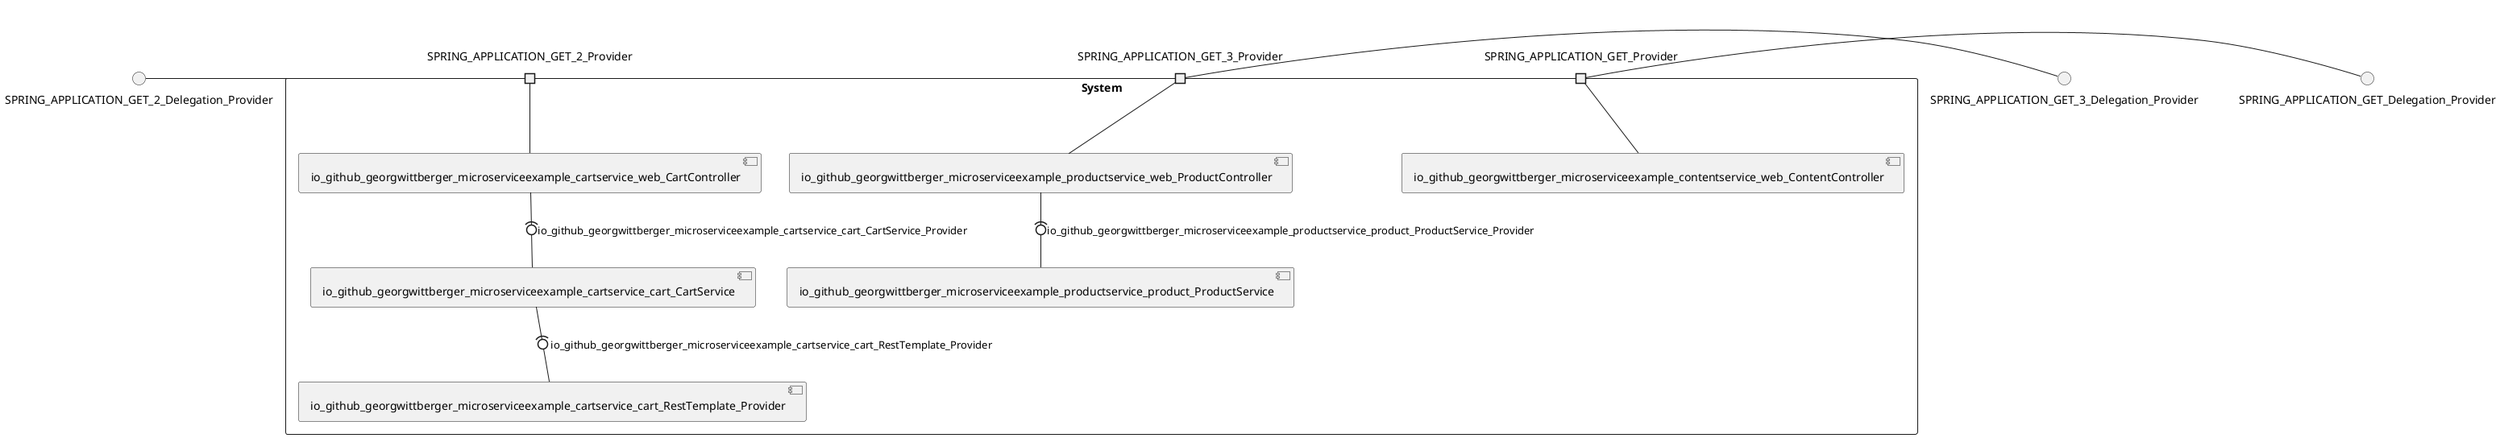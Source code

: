 @startuml
skinparam fixCircleLabelOverlapping true
skinparam componentStyle uml2
() SPRING_APPLICATION_GET_2_Delegation_Provider
() SPRING_APPLICATION_GET_3_Delegation_Provider
() SPRING_APPLICATION_GET_Delegation_Provider
rectangle System {
[io_github_georgwittberger_microserviceexample_cartservice_cart_CartService] [[georgwittberger-apache-spring-boot-microservice-example.repository#_h1V_pN9MEe6Omf-JjI7H0w]]
[io_github_georgwittberger_microserviceexample_cartservice_cart_RestTemplate_Provider] [[georgwittberger-apache-spring-boot-microservice-example.repository#_h1V_pN9MEe6Omf-JjI7H0w]]
[io_github_georgwittberger_microserviceexample_cartservice_web_CartController] [[georgwittberger-apache-spring-boot-microservice-example.repository#_h1V_pN9MEe6Omf-JjI7H0w]]
[io_github_georgwittberger_microserviceexample_contentservice_web_ContentController] [[georgwittberger-apache-spring-boot-microservice-example.repository#_h1V_pN9MEe6Omf-JjI7H0w]]
[io_github_georgwittberger_microserviceexample_productservice_product_ProductService] [[georgwittberger-apache-spring-boot-microservice-example.repository#_h1V_pN9MEe6Omf-JjI7H0w]]
[io_github_georgwittberger_microserviceexample_productservice_web_ProductController] [[georgwittberger-apache-spring-boot-microservice-example.repository#_h1V_pN9MEe6Omf-JjI7H0w]]
port SPRING_APPLICATION_GET_2_Provider
SPRING_APPLICATION_GET_2_Delegation_Provider - SPRING_APPLICATION_GET_2_Provider
SPRING_APPLICATION_GET_2_Provider - [io_github_georgwittberger_microserviceexample_cartservice_web_CartController]
port SPRING_APPLICATION_GET_3_Provider
SPRING_APPLICATION_GET_3_Delegation_Provider - SPRING_APPLICATION_GET_3_Provider
SPRING_APPLICATION_GET_3_Provider - [io_github_georgwittberger_microserviceexample_productservice_web_ProductController]
port SPRING_APPLICATION_GET_Provider
SPRING_APPLICATION_GET_Delegation_Provider - SPRING_APPLICATION_GET_Provider
SPRING_APPLICATION_GET_Provider - [io_github_georgwittberger_microserviceexample_contentservice_web_ContentController]
[io_github_georgwittberger_microserviceexample_cartservice_web_CartController] -(0- [io_github_georgwittberger_microserviceexample_cartservice_cart_CartService] : io_github_georgwittberger_microserviceexample_cartservice_cart_CartService_Provider
[io_github_georgwittberger_microserviceexample_cartservice_cart_CartService] -(0- [io_github_georgwittberger_microserviceexample_cartservice_cart_RestTemplate_Provider] : io_github_georgwittberger_microserviceexample_cartservice_cart_RestTemplate_Provider
[io_github_georgwittberger_microserviceexample_productservice_web_ProductController] -(0- [io_github_georgwittberger_microserviceexample_productservice_product_ProductService] : io_github_georgwittberger_microserviceexample_productservice_product_ProductService_Provider
}

@enduml
